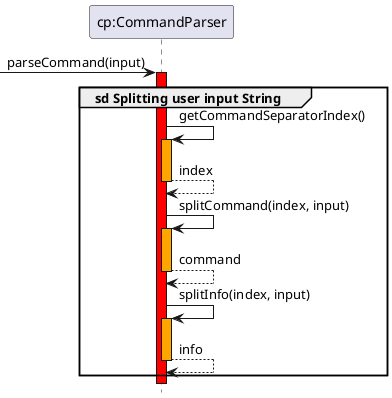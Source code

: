 @startuml
hide footbox
skinparam sequenceReferenceBackgroundColor #

participant "cp:CommandParser" as cp

 -> cp ++ #red: parseCommand(input)

group sd Splitting user input String
    cp -> cp ++ #orange : getCommandSeparatorIndex()
    return index

    cp -> cp ++ #orange : splitCommand(index, input)
    return command

    cp -> cp ++ #orange : splitInfo(index, input)
    return info
end

@enduml

